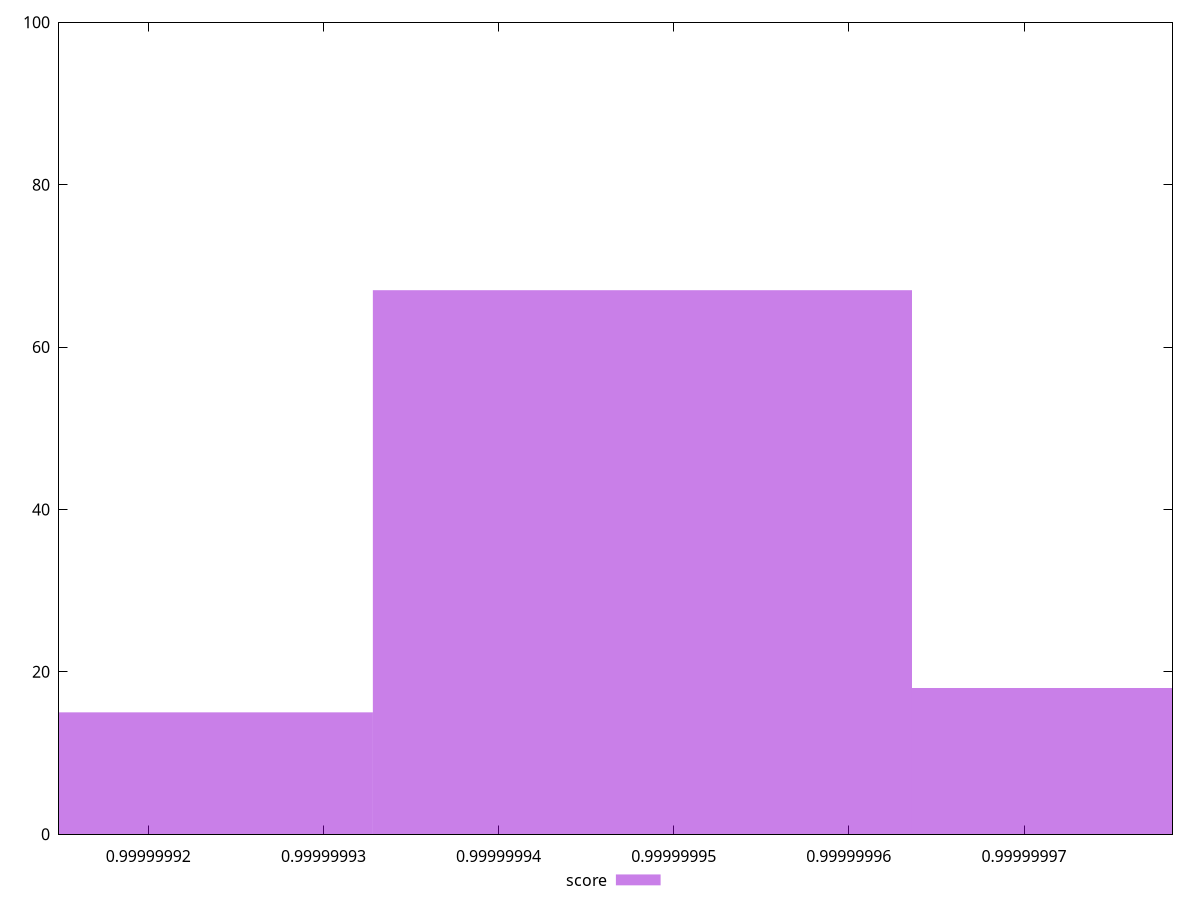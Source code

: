 reset

$score <<EOF
0.9999999789936056 18
0.9999999482137066 67
0.9999999174338077 15
EOF

set key outside below
set boxwidth 3.077989890937907e-8
set xrange [0.9999999149055687:0.9999999784760136]
set yrange [0:100]
set style fill transparent solid 0.5 noborder
set terminal svg size 640, 490 enhanced background rgb 'white'
set output "report_00007_2020-12-11T15:55:29.892Z/mainthread-work-breakdown/samples/pages+cached+noexternal+nofonts+nosvg+noimg+nocss+nojs/score/histogram.svg"

plot $score title "score" with boxes

reset
